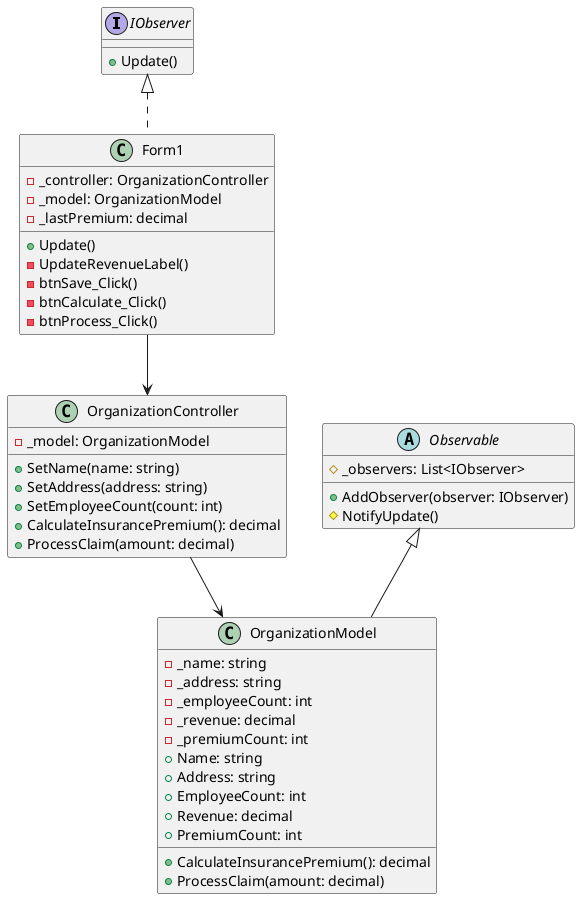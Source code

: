 @startuml
interface IObserver {
    + Update()
}

abstract class Observable {
    # _observers: List<IObserver>
    + AddObserver(observer: IObserver)
    # NotifyUpdate()
}

class OrganizationModel {
    - _name: string
    - _address: string
    - _employeeCount: int
    - _revenue: decimal
    - _premiumCount: int
    + Name: string
    + Address: string
    + EmployeeCount: int
    + Revenue: decimal
    + PremiumCount: int
    + CalculateInsurancePremium(): decimal
    + ProcessClaim(amount: decimal)
}

class OrganizationController {
    - _model: OrganizationModel
    + SetName(name: string)
    + SetAddress(address: string)
    + SetEmployeeCount(count: int)
    + CalculateInsurancePremium(): decimal
    + ProcessClaim(amount: decimal)
}

class Form1 {
    - _controller: OrganizationController
    - _model: OrganizationModel
    - _lastPremium: decimal
    + Update()
    - UpdateRevenueLabel()
    - btnSave_Click()
    - btnCalculate_Click()
    - btnProcess_Click()
}

Observable <|-- OrganizationModel
IObserver <|.. Form1
Form1 --> OrganizationController
OrganizationController --> OrganizationModel
@enduml